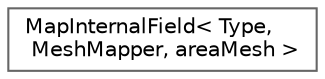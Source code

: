 digraph "Graphical Class Hierarchy"
{
 // LATEX_PDF_SIZE
  bgcolor="transparent";
  edge [fontname=Helvetica,fontsize=10,labelfontname=Helvetica,labelfontsize=10];
  node [fontname=Helvetica,fontsize=10,shape=box,height=0.2,width=0.4];
  rankdir="LR";
  Node0 [id="Node000000",label="MapInternalField\< Type,\l MeshMapper, areaMesh \>",height=0.2,width=0.4,color="grey40", fillcolor="white", style="filled",URL="$classFoam_1_1MapInternalField_3_01Type_00_01MeshMapper_00_01areaMesh_01_4.html",tooltip=" "];
}
